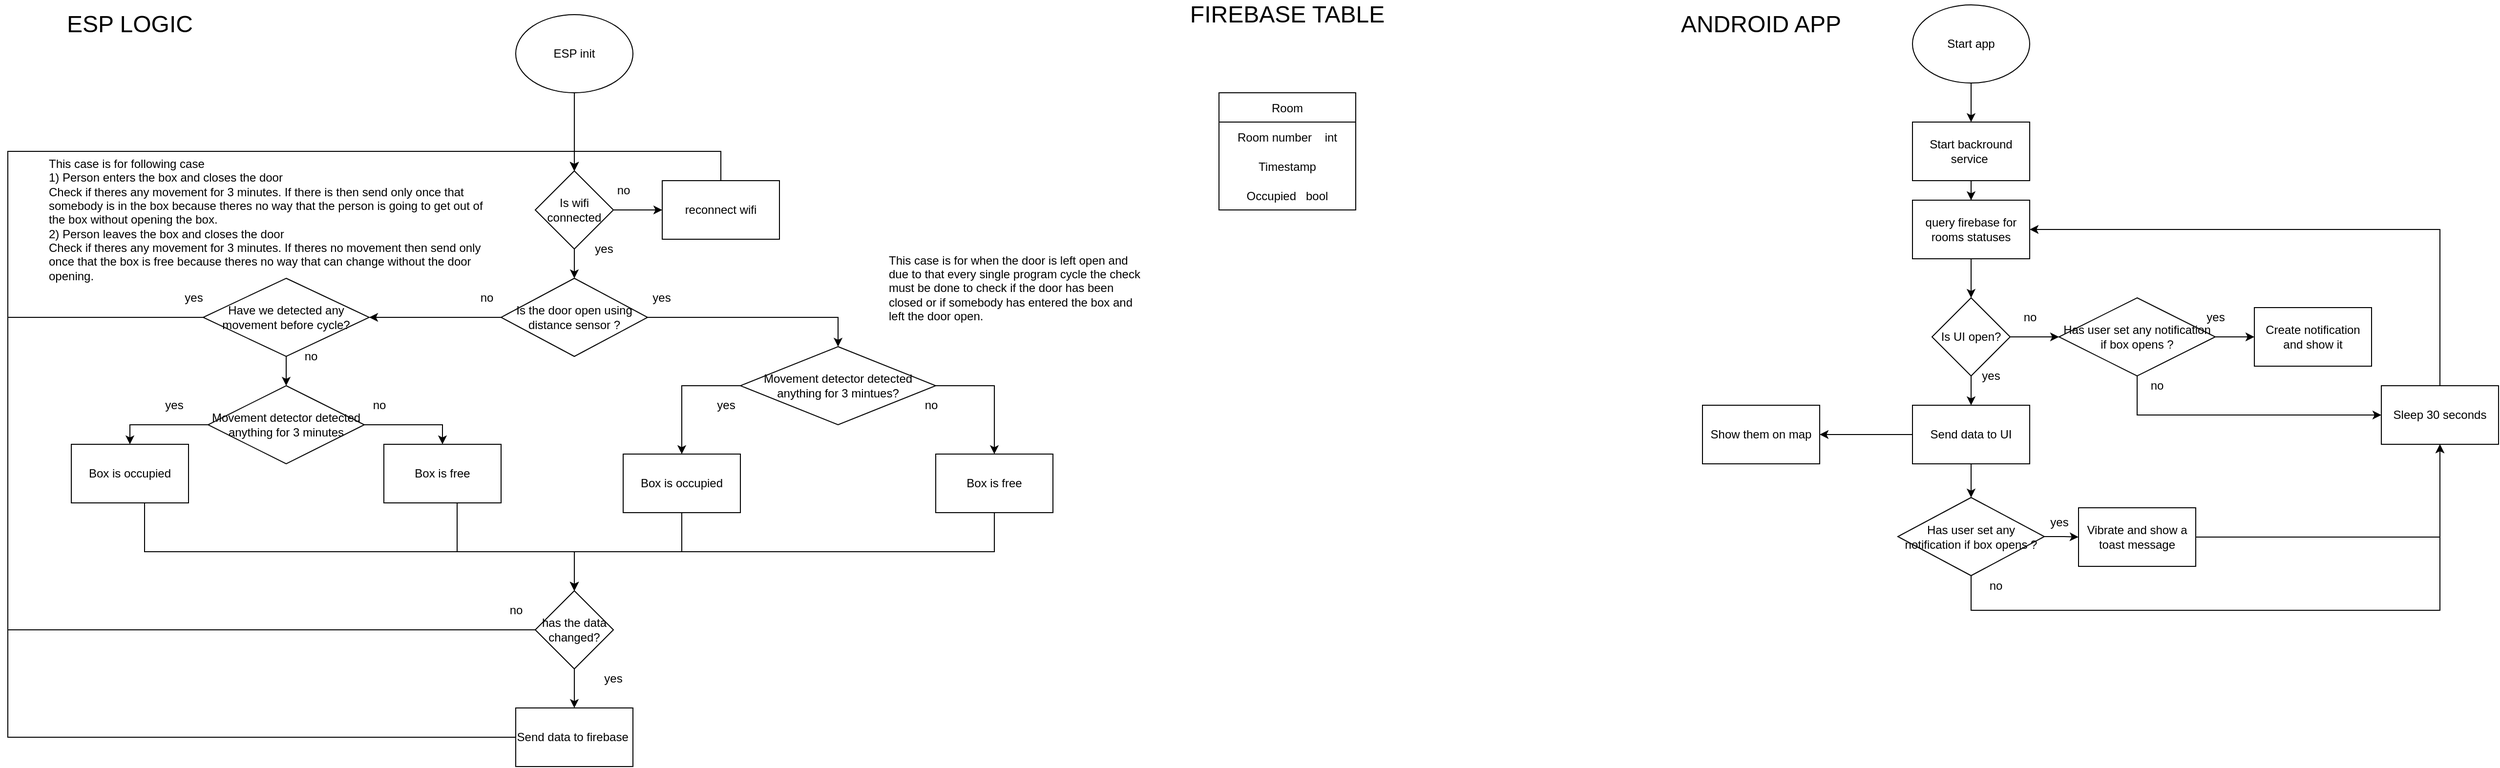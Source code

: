 <mxfile version="14.9.6" type="device"><diagram id="hshW5aSNoM2-Y4vCrM-s" name="Page-1"><mxGraphModel dx="2378" dy="1151" grid="1" gridSize="10" guides="1" tooltips="1" connect="1" arrows="1" fold="1" page="1" pageScale="1" pageWidth="827" pageHeight="1169" math="0" shadow="0"><root><mxCell id="0"/><mxCell id="1" parent="0"/><mxCell id="cMNWg83JMTc-D2krEkZH-4" style="edgeStyle=orthogonalEdgeStyle;rounded=0;orthogonalLoop=1;jettySize=auto;html=1;entryX=0.5;entryY=0;entryDx=0;entryDy=0;" parent="1" source="cMNWg83JMTc-D2krEkZH-1" target="cMNWg83JMTc-D2krEkZH-3" edge="1"><mxGeometry relative="1" as="geometry"/></mxCell><mxCell id="cMNWg83JMTc-D2krEkZH-1" value="ESP init" style="ellipse;whiteSpace=wrap;html=1;" parent="1" vertex="1"><mxGeometry x="250" y="50" width="120" height="80" as="geometry"/></mxCell><mxCell id="cMNWg83JMTc-D2krEkZH-7" style="edgeStyle=orthogonalEdgeStyle;rounded=0;orthogonalLoop=1;jettySize=auto;html=1;entryX=0;entryY=0.5;entryDx=0;entryDy=0;" parent="1" source="cMNWg83JMTc-D2krEkZH-3" target="cMNWg83JMTc-D2krEkZH-5" edge="1"><mxGeometry relative="1" as="geometry"/></mxCell><mxCell id="cMNWg83JMTc-D2krEkZH-20" style="edgeStyle=orthogonalEdgeStyle;rounded=0;orthogonalLoop=1;jettySize=auto;html=1;entryX=0.5;entryY=0;entryDx=0;entryDy=0;" parent="1" source="cMNWg83JMTc-D2krEkZH-3" target="cMNWg83JMTc-D2krEkZH-15" edge="1"><mxGeometry relative="1" as="geometry"/></mxCell><mxCell id="cMNWg83JMTc-D2krEkZH-3" value="Is wifi connected" style="rhombus;whiteSpace=wrap;html=1;" parent="1" vertex="1"><mxGeometry x="270" y="210" width="80" height="80" as="geometry"/></mxCell><mxCell id="cMNWg83JMTc-D2krEkZH-8" style="edgeStyle=orthogonalEdgeStyle;rounded=0;orthogonalLoop=1;jettySize=auto;html=1;entryX=0.5;entryY=0;entryDx=0;entryDy=0;" parent="1" source="cMNWg83JMTc-D2krEkZH-5" target="cMNWg83JMTc-D2krEkZH-3" edge="1"><mxGeometry relative="1" as="geometry"><Array as="points"><mxPoint x="460" y="190"/><mxPoint x="310" y="190"/></Array></mxGeometry></mxCell><mxCell id="cMNWg83JMTc-D2krEkZH-5" value="reconnect wifi" style="rounded=0;whiteSpace=wrap;html=1;" parent="1" vertex="1"><mxGeometry x="400" y="220" width="120" height="60" as="geometry"/></mxCell><mxCell id="cMNWg83JMTc-D2krEkZH-9" value="no" style="text;html=1;align=center;verticalAlign=middle;resizable=0;points=[];autosize=1;strokeColor=none;fillColor=none;" parent="1" vertex="1"><mxGeometry x="345" y="220" width="30" height="20" as="geometry"/></mxCell><mxCell id="cMNWg83JMTc-D2krEkZH-39" style="edgeStyle=orthogonalEdgeStyle;rounded=0;orthogonalLoop=1;jettySize=auto;html=1;entryX=0.5;entryY=0;entryDx=0;entryDy=0;" parent="1" source="cMNWg83JMTc-D2krEkZH-10" target="cMNWg83JMTc-D2krEkZH-37" edge="1"><mxGeometry relative="1" as="geometry"/></mxCell><mxCell id="cMNWg83JMTc-D2krEkZH-40" style="edgeStyle=orthogonalEdgeStyle;rounded=0;orthogonalLoop=1;jettySize=auto;html=1;entryX=0.5;entryY=0;entryDx=0;entryDy=0;" parent="1" source="cMNWg83JMTc-D2krEkZH-10" target="cMNWg83JMTc-D2krEkZH-38" edge="1"><mxGeometry relative="1" as="geometry"/></mxCell><mxCell id="cMNWg83JMTc-D2krEkZH-10" value="Movement detector detected anything for 3 minutes" style="rhombus;whiteSpace=wrap;html=1;" parent="1" vertex="1"><mxGeometry x="-65" y="430" width="160" height="80" as="geometry"/></mxCell><mxCell id="cMNWg83JMTc-D2krEkZH-13" value="yes" style="text;html=1;align=center;verticalAlign=middle;resizable=0;points=[];autosize=1;strokeColor=none;fillColor=none;" parent="1" vertex="1"><mxGeometry x="450" y="440" width="30" height="20" as="geometry"/></mxCell><mxCell id="cMNWg83JMTc-D2krEkZH-14" value="no" style="text;html=1;align=center;verticalAlign=middle;resizable=0;points=[];autosize=1;strokeColor=none;fillColor=none;" parent="1" vertex="1"><mxGeometry x="660" y="440" width="30" height="20" as="geometry"/></mxCell><mxCell id="cMNWg83JMTc-D2krEkZH-25" style="edgeStyle=orthogonalEdgeStyle;rounded=0;orthogonalLoop=1;jettySize=auto;html=1;entryX=0.5;entryY=0;entryDx=0;entryDy=0;" parent="1" source="cMNWg83JMTc-D2krEkZH-15" target="cMNWg83JMTc-D2krEkZH-22" edge="1"><mxGeometry relative="1" as="geometry"/></mxCell><mxCell id="cMNWg83JMTc-D2krEkZH-75" style="edgeStyle=orthogonalEdgeStyle;rounded=0;orthogonalLoop=1;jettySize=auto;html=1;entryX=1;entryY=0.5;entryDx=0;entryDy=0;" parent="1" source="cMNWg83JMTc-D2krEkZH-15" target="cMNWg83JMTc-D2krEkZH-74" edge="1"><mxGeometry relative="1" as="geometry"/></mxCell><mxCell id="cMNWg83JMTc-D2krEkZH-15" value="Is the door open using distance sensor ?" style="rhombus;whiteSpace=wrap;html=1;" parent="1" vertex="1"><mxGeometry x="235" y="320" width="150" height="80" as="geometry"/></mxCell><mxCell id="cMNWg83JMTc-D2krEkZH-31" style="edgeStyle=orthogonalEdgeStyle;rounded=0;orthogonalLoop=1;jettySize=auto;html=1;entryX=0.5;entryY=0;entryDx=0;entryDy=0;exitX=0;exitY=0.5;exitDx=0;exitDy=0;" parent="1" source="cMNWg83JMTc-D2krEkZH-22" target="cMNWg83JMTc-D2krEkZH-29" edge="1"><mxGeometry relative="1" as="geometry"/></mxCell><mxCell id="cMNWg83JMTc-D2krEkZH-33" style="edgeStyle=orthogonalEdgeStyle;rounded=0;orthogonalLoop=1;jettySize=auto;html=1;entryX=0.5;entryY=0;entryDx=0;entryDy=0;exitX=1;exitY=0.5;exitDx=0;exitDy=0;" parent="1" source="cMNWg83JMTc-D2krEkZH-22" target="cMNWg83JMTc-D2krEkZH-28" edge="1"><mxGeometry relative="1" as="geometry"/></mxCell><mxCell id="cMNWg83JMTc-D2krEkZH-22" value="Movement detector detected anything for 3 mintues?" style="rhombus;whiteSpace=wrap;html=1;" parent="1" vertex="1"><mxGeometry x="480" y="390" width="200" height="80" as="geometry"/></mxCell><mxCell id="cMNWg83JMTc-D2krEkZH-26" value="yes" style="text;html=1;align=center;verticalAlign=middle;resizable=0;points=[];autosize=1;strokeColor=none;fillColor=none;" parent="1" vertex="1"><mxGeometry x="384" y="330" width="30" height="20" as="geometry"/></mxCell><mxCell id="cMNWg83JMTc-D2krEkZH-62" style="edgeStyle=orthogonalEdgeStyle;rounded=0;orthogonalLoop=1;jettySize=auto;html=1;entryX=0.5;entryY=0;entryDx=0;entryDy=0;" parent="1" source="cMNWg83JMTc-D2krEkZH-27" target="cMNWg83JMTc-D2krEkZH-3" edge="1"><mxGeometry relative="1" as="geometry"><Array as="points"><mxPoint x="-270" y="790"/><mxPoint x="-270" y="190"/><mxPoint x="310" y="190"/></Array></mxGeometry></mxCell><mxCell id="cMNWg83JMTc-D2krEkZH-27" value="Send data to firebase&amp;nbsp;" style="rounded=0;whiteSpace=wrap;html=1;" parent="1" vertex="1"><mxGeometry x="250" y="760" width="120" height="60" as="geometry"/></mxCell><mxCell id="cMNWg83JMTc-D2krEkZH-57" style="edgeStyle=orthogonalEdgeStyle;rounded=0;orthogonalLoop=1;jettySize=auto;html=1;entryX=0.5;entryY=0;entryDx=0;entryDy=0;" parent="1" source="cMNWg83JMTc-D2krEkZH-28" target="cMNWg83JMTc-D2krEkZH-42" edge="1"><mxGeometry relative="1" as="geometry"><Array as="points"><mxPoint x="740" y="600"/><mxPoint x="310" y="600"/></Array></mxGeometry></mxCell><mxCell id="cMNWg83JMTc-D2krEkZH-28" value="Box is free" style="rounded=0;whiteSpace=wrap;html=1;" parent="1" vertex="1"><mxGeometry x="680" y="500" width="120" height="60" as="geometry"/></mxCell><mxCell id="cMNWg83JMTc-D2krEkZH-56" style="edgeStyle=orthogonalEdgeStyle;rounded=0;orthogonalLoop=1;jettySize=auto;html=1;entryX=0.5;entryY=0;entryDx=0;entryDy=0;" parent="1" source="cMNWg83JMTc-D2krEkZH-29" target="cMNWg83JMTc-D2krEkZH-42" edge="1"><mxGeometry relative="1" as="geometry"><Array as="points"><mxPoint x="420" y="600"/><mxPoint x="310" y="600"/></Array></mxGeometry></mxCell><mxCell id="cMNWg83JMTc-D2krEkZH-29" value="Box is occupied" style="rounded=0;whiteSpace=wrap;html=1;" parent="1" vertex="1"><mxGeometry x="360" y="500" width="120" height="60" as="geometry"/></mxCell><mxCell id="cMNWg83JMTc-D2krEkZH-55" style="edgeStyle=orthogonalEdgeStyle;rounded=0;orthogonalLoop=1;jettySize=auto;html=1;entryX=0.5;entryY=0;entryDx=0;entryDy=0;" parent="1" source="cMNWg83JMTc-D2krEkZH-37" target="cMNWg83JMTc-D2krEkZH-42" edge="1"><mxGeometry relative="1" as="geometry"><Array as="points"><mxPoint x="190" y="600"/><mxPoint x="310" y="600"/></Array></mxGeometry></mxCell><mxCell id="cMNWg83JMTc-D2krEkZH-37" value="Box is free" style="rounded=0;whiteSpace=wrap;html=1;" parent="1" vertex="1"><mxGeometry x="115" y="490" width="120" height="60" as="geometry"/></mxCell><mxCell id="cMNWg83JMTc-D2krEkZH-54" style="edgeStyle=orthogonalEdgeStyle;rounded=0;orthogonalLoop=1;jettySize=auto;html=1;entryX=0.5;entryY=0;entryDx=0;entryDy=0;" parent="1" source="cMNWg83JMTc-D2krEkZH-38" target="cMNWg83JMTc-D2krEkZH-42" edge="1"><mxGeometry relative="1" as="geometry"><Array as="points"><mxPoint x="-130" y="600"/><mxPoint x="310" y="600"/></Array></mxGeometry></mxCell><mxCell id="cMNWg83JMTc-D2krEkZH-38" value="Box is occupied" style="rounded=0;whiteSpace=wrap;html=1;" parent="1" vertex="1"><mxGeometry x="-205" y="490" width="120" height="60" as="geometry"/></mxCell><mxCell id="cMNWg83JMTc-D2krEkZH-51" style="edgeStyle=orthogonalEdgeStyle;rounded=0;orthogonalLoop=1;jettySize=auto;html=1;entryX=0.5;entryY=0;entryDx=0;entryDy=0;" parent="1" source="cMNWg83JMTc-D2krEkZH-42" target="cMNWg83JMTc-D2krEkZH-27" edge="1"><mxGeometry relative="1" as="geometry"/></mxCell><mxCell id="cMNWg83JMTc-D2krEkZH-59" style="edgeStyle=orthogonalEdgeStyle;rounded=0;orthogonalLoop=1;jettySize=auto;html=1;entryX=0.5;entryY=0;entryDx=0;entryDy=0;" parent="1" source="cMNWg83JMTc-D2krEkZH-42" target="cMNWg83JMTc-D2krEkZH-3" edge="1"><mxGeometry relative="1" as="geometry"><Array as="points"><mxPoint x="-270" y="680"/><mxPoint x="-270" y="190"/><mxPoint x="310" y="190"/></Array></mxGeometry></mxCell><mxCell id="cMNWg83JMTc-D2krEkZH-42" value="has the data changed?" style="rhombus;whiteSpace=wrap;html=1;" parent="1" vertex="1"><mxGeometry x="270" y="640" width="80" height="80" as="geometry"/></mxCell><mxCell id="cMNWg83JMTc-D2krEkZH-46" value="yes" style="text;html=1;strokeColor=none;fillColor=none;align=center;verticalAlign=middle;whiteSpace=wrap;rounded=0;" parent="1" vertex="1"><mxGeometry x="330" y="720" width="40" height="20" as="geometry"/></mxCell><mxCell id="cMNWg83JMTc-D2krEkZH-58" value="no" style="text;html=1;align=center;verticalAlign=middle;resizable=0;points=[];autosize=1;strokeColor=none;fillColor=none;" parent="1" vertex="1"><mxGeometry x="235" y="650" width="30" height="20" as="geometry"/></mxCell><mxCell id="cMNWg83JMTc-D2krEkZH-60" value="yes" style="text;html=1;align=center;verticalAlign=middle;resizable=0;points=[];autosize=1;strokeColor=none;fillColor=none;" parent="1" vertex="1"><mxGeometry x="325" y="280" width="30" height="20" as="geometry"/></mxCell><mxCell id="cMNWg83JMTc-D2krEkZH-61" value="no" style="text;html=1;align=center;verticalAlign=middle;resizable=0;points=[];autosize=1;strokeColor=none;fillColor=none;" parent="1" vertex="1"><mxGeometry x="205" y="330" width="30" height="20" as="geometry"/></mxCell><mxCell id="cMNWg83JMTc-D2krEkZH-63" value="Room" style="swimlane;fontStyle=0;childLayout=stackLayout;horizontal=1;startSize=30;horizontalStack=0;resizeParent=1;resizeParentMax=0;resizeLast=0;collapsible=1;marginBottom=0;" parent="1" vertex="1"><mxGeometry x="970" y="130" width="140" height="120" as="geometry"/></mxCell><mxCell id="cMNWg83JMTc-D2krEkZH-64" value="Room number    int" style="text;strokeColor=none;fillColor=none;align=center;verticalAlign=middle;spacingLeft=4;spacingRight=4;overflow=hidden;points=[[0,0.5],[1,0.5]];portConstraint=eastwest;rotatable=0;" parent="cMNWg83JMTc-D2krEkZH-63" vertex="1"><mxGeometry y="30" width="140" height="30" as="geometry"/></mxCell><mxCell id="cMNWg83JMTc-D2krEkZH-66" value="Timestamp" style="text;strokeColor=none;fillColor=none;align=center;verticalAlign=middle;spacingLeft=4;spacingRight=4;overflow=hidden;points=[[0,0.5],[1,0.5]];portConstraint=eastwest;rotatable=0;" parent="cMNWg83JMTc-D2krEkZH-63" vertex="1"><mxGeometry y="60" width="140" height="30" as="geometry"/></mxCell><mxCell id="cMNWg83JMTc-D2krEkZH-65" value="Occupied   bool" style="text;strokeColor=none;fillColor=none;align=center;verticalAlign=middle;spacingLeft=4;spacingRight=4;overflow=hidden;points=[[0,0.5],[1,0.5]];portConstraint=eastwest;rotatable=0;" parent="cMNWg83JMTc-D2krEkZH-63" vertex="1"><mxGeometry y="90" width="140" height="30" as="geometry"/></mxCell><mxCell id="cMNWg83JMTc-D2krEkZH-67" value="&lt;font style=&quot;font-size: 24px&quot;&gt;ESP LOGIC&lt;/font&gt;" style="text;html=1;strokeColor=none;fillColor=none;align=center;verticalAlign=middle;whiteSpace=wrap;rounded=0;" parent="1" vertex="1"><mxGeometry x="-230" y="50" width="170" height="20" as="geometry"/></mxCell><mxCell id="cMNWg83JMTc-D2krEkZH-68" value="&lt;font style=&quot;font-size: 24px&quot;&gt;FIREBASE TABLE&lt;/font&gt;" style="text;html=1;strokeColor=none;fillColor=none;align=center;verticalAlign=middle;whiteSpace=wrap;rounded=0;" parent="1" vertex="1"><mxGeometry x="920" y="40" width="240" height="20" as="geometry"/></mxCell><mxCell id="cMNWg83JMTc-D2krEkZH-69" value="&lt;font style=&quot;font-size: 24px&quot;&gt;ANDROID APP&lt;/font&gt;" style="text;html=1;strokeColor=none;fillColor=none;align=center;verticalAlign=middle;whiteSpace=wrap;rounded=0;" parent="1" vertex="1"><mxGeometry x="1410" y="50" width="230" height="20" as="geometry"/></mxCell><mxCell id="cMNWg83JMTc-D2krEkZH-92" style="edgeStyle=orthogonalEdgeStyle;rounded=0;orthogonalLoop=1;jettySize=auto;html=1;entryX=0.5;entryY=0;entryDx=0;entryDy=0;" parent="1" source="cMNWg83JMTc-D2krEkZH-70" target="cMNWg83JMTc-D2krEkZH-88" edge="1"><mxGeometry relative="1" as="geometry"/></mxCell><mxCell id="cMNWg83JMTc-D2krEkZH-70" value="Start app" style="ellipse;whiteSpace=wrap;html=1;align=center;" parent="1" vertex="1"><mxGeometry x="1680" y="40" width="120" height="80" as="geometry"/></mxCell><mxCell id="cMNWg83JMTc-D2krEkZH-100" style="edgeStyle=orthogonalEdgeStyle;rounded=0;orthogonalLoop=1;jettySize=auto;html=1;entryX=0.5;entryY=0;entryDx=0;entryDy=0;" parent="1" source="cMNWg83JMTc-D2krEkZH-71" target="cMNWg83JMTc-D2krEkZH-99" edge="1"><mxGeometry relative="1" as="geometry"/></mxCell><mxCell id="cMNWg83JMTc-D2krEkZH-71" value="query firebase for rooms statuses" style="rounded=0;whiteSpace=wrap;html=1;align=center;" parent="1" vertex="1"><mxGeometry x="1680" y="240" width="120" height="60" as="geometry"/></mxCell><mxCell id="cMNWg83JMTc-D2krEkZH-76" style="edgeStyle=orthogonalEdgeStyle;rounded=0;orthogonalLoop=1;jettySize=auto;html=1;entryX=0.5;entryY=0;entryDx=0;entryDy=0;" parent="1" source="cMNWg83JMTc-D2krEkZH-74" target="cMNWg83JMTc-D2krEkZH-10" edge="1"><mxGeometry relative="1" as="geometry"/></mxCell><mxCell id="cMNWg83JMTc-D2krEkZH-81" style="edgeStyle=orthogonalEdgeStyle;rounded=0;orthogonalLoop=1;jettySize=auto;html=1;entryX=0.5;entryY=0;entryDx=0;entryDy=0;" parent="1" source="cMNWg83JMTc-D2krEkZH-74" target="cMNWg83JMTc-D2krEkZH-3" edge="1"><mxGeometry relative="1" as="geometry"><Array as="points"><mxPoint x="-270" y="360"/><mxPoint x="-270" y="190"/><mxPoint x="310" y="190"/></Array></mxGeometry></mxCell><mxCell id="cMNWg83JMTc-D2krEkZH-74" value="Have we detected any movement before cycle?" style="rhombus;whiteSpace=wrap;html=1;align=center;" parent="1" vertex="1"><mxGeometry x="-70" y="320" width="170" height="80" as="geometry"/></mxCell><mxCell id="cMNWg83JMTc-D2krEkZH-77" value="yes" style="text;html=1;align=center;verticalAlign=middle;resizable=0;points=[];autosize=1;strokeColor=none;fillColor=none;" parent="1" vertex="1"><mxGeometry x="-115" y="440" width="30" height="20" as="geometry"/></mxCell><mxCell id="cMNWg83JMTc-D2krEkZH-78" value="no" style="text;html=1;align=center;verticalAlign=middle;resizable=0;points=[];autosize=1;strokeColor=none;fillColor=none;" parent="1" vertex="1"><mxGeometry x="95" y="440" width="30" height="20" as="geometry"/></mxCell><mxCell id="cMNWg83JMTc-D2krEkZH-79" value="no" style="text;html=1;align=center;verticalAlign=middle;resizable=0;points=[];autosize=1;strokeColor=none;fillColor=none;" parent="1" vertex="1"><mxGeometry x="25" y="390" width="30" height="20" as="geometry"/></mxCell><mxCell id="cMNWg83JMTc-D2krEkZH-80" value="yes" style="text;html=1;align=center;verticalAlign=middle;resizable=0;points=[];autosize=1;strokeColor=none;fillColor=none;" parent="1" vertex="1"><mxGeometry x="-95" y="330" width="30" height="20" as="geometry"/></mxCell><mxCell id="cMNWg83JMTc-D2krEkZH-82" value="This case is for following case&lt;br&gt;1) Person enters the box and closes the door&lt;br&gt;Check if theres any movement for 3 minutes. If there is then send only once that somebody is in the box because theres no way that the person is going to get out of the box without opening the box.&amp;nbsp;&lt;br&gt;2) Person leaves the box and closes the door&lt;br&gt;Check if theres any movement for 3 minutes. If theres no movement then send only once that the box is free because theres no way that can change without the door opening.&amp;nbsp;" style="text;html=1;strokeColor=none;fillColor=none;align=left;verticalAlign=middle;whiteSpace=wrap;rounded=0;" parent="1" vertex="1"><mxGeometry x="-230" y="190" width="460" height="140" as="geometry"/></mxCell><mxCell id="cMNWg83JMTc-D2krEkZH-83" value="This case is for when the door is left open and due to that every single program cycle the check must be done to check if the door has been closed or if somebody has entered the box and left the door open.&amp;nbsp;" style="text;html=1;strokeColor=none;fillColor=none;align=left;verticalAlign=middle;whiteSpace=wrap;rounded=0;" parent="1" vertex="1"><mxGeometry x="630" y="280" width="270" height="100" as="geometry"/></mxCell><mxCell id="cMNWg83JMTc-D2krEkZH-85" value="Show them on map" style="rounded=0;whiteSpace=wrap;html=1;align=center;" parent="1" vertex="1"><mxGeometry x="1465" y="450" width="120" height="60" as="geometry"/></mxCell><mxCell id="cMNWg83JMTc-D2krEkZH-126" style="edgeStyle=orthogonalEdgeStyle;rounded=0;orthogonalLoop=1;jettySize=auto;html=1;entryX=0.5;entryY=0;entryDx=0;entryDy=0;" parent="1" source="cMNWg83JMTc-D2krEkZH-88" target="cMNWg83JMTc-D2krEkZH-71" edge="1"><mxGeometry relative="1" as="geometry"/></mxCell><mxCell id="cMNWg83JMTc-D2krEkZH-88" value="Start backround service&amp;nbsp;" style="rounded=0;whiteSpace=wrap;html=1;align=center;" parent="1" vertex="1"><mxGeometry x="1680" y="160" width="120" height="60" as="geometry"/></mxCell><mxCell id="cMNWg83JMTc-D2krEkZH-103" style="edgeStyle=orthogonalEdgeStyle;rounded=0;orthogonalLoop=1;jettySize=auto;html=1;" parent="1" source="cMNWg83JMTc-D2krEkZH-94" target="cMNWg83JMTc-D2krEkZH-102" edge="1"><mxGeometry relative="1" as="geometry"/></mxCell><mxCell id="cMNWg83JMTc-D2krEkZH-128" style="edgeStyle=orthogonalEdgeStyle;rounded=0;orthogonalLoop=1;jettySize=auto;html=1;entryX=1;entryY=0.5;entryDx=0;entryDy=0;" parent="1" source="cMNWg83JMTc-D2krEkZH-94" target="cMNWg83JMTc-D2krEkZH-85" edge="1"><mxGeometry relative="1" as="geometry"/></mxCell><mxCell id="cMNWg83JMTc-D2krEkZH-94" value="Send data to UI" style="rounded=0;whiteSpace=wrap;html=1;align=center;" parent="1" vertex="1"><mxGeometry x="1680" y="450" width="120" height="60" as="geometry"/></mxCell><mxCell id="cMNWg83JMTc-D2krEkZH-119" style="edgeStyle=orthogonalEdgeStyle;rounded=0;orthogonalLoop=1;jettySize=auto;html=1;entryX=1;entryY=0.5;entryDx=0;entryDy=0;" parent="1" source="cMNWg83JMTc-D2krEkZH-96" target="cMNWg83JMTc-D2krEkZH-71" edge="1"><mxGeometry relative="1" as="geometry"><Array as="points"><mxPoint x="2220" y="270"/></Array></mxGeometry></mxCell><mxCell id="cMNWg83JMTc-D2krEkZH-96" value="Sleep 30 seconds" style="rounded=0;whiteSpace=wrap;html=1;align=center;" parent="1" vertex="1"><mxGeometry x="2160" y="430" width="120" height="60" as="geometry"/></mxCell><mxCell id="cMNWg83JMTc-D2krEkZH-101" style="edgeStyle=orthogonalEdgeStyle;rounded=0;orthogonalLoop=1;jettySize=auto;html=1;entryX=0.5;entryY=0;entryDx=0;entryDy=0;" parent="1" source="cMNWg83JMTc-D2krEkZH-99" target="cMNWg83JMTc-D2krEkZH-94" edge="1"><mxGeometry relative="1" as="geometry"/></mxCell><mxCell id="cMNWg83JMTc-D2krEkZH-113" style="edgeStyle=orthogonalEdgeStyle;rounded=0;orthogonalLoop=1;jettySize=auto;html=1;entryX=0;entryY=0.5;entryDx=0;entryDy=0;" parent="1" source="cMNWg83JMTc-D2krEkZH-99" target="cMNWg83JMTc-D2krEkZH-112" edge="1"><mxGeometry relative="1" as="geometry"/></mxCell><mxCell id="cMNWg83JMTc-D2krEkZH-99" value="Is UI open?" style="rhombus;whiteSpace=wrap;html=1;align=center;" parent="1" vertex="1"><mxGeometry x="1700" y="340" width="80" height="80" as="geometry"/></mxCell><mxCell id="cMNWg83JMTc-D2krEkZH-116" style="edgeStyle=orthogonalEdgeStyle;rounded=0;orthogonalLoop=1;jettySize=auto;html=1;entryX=0;entryY=0.5;entryDx=0;entryDy=0;" parent="1" source="cMNWg83JMTc-D2krEkZH-102" target="cMNWg83JMTc-D2krEkZH-106" edge="1"><mxGeometry relative="1" as="geometry"/></mxCell><mxCell id="cMNWg83JMTc-D2krEkZH-117" style="edgeStyle=orthogonalEdgeStyle;rounded=0;orthogonalLoop=1;jettySize=auto;html=1;entryX=0.5;entryY=1;entryDx=0;entryDy=0;" parent="1" source="cMNWg83JMTc-D2krEkZH-102" target="cMNWg83JMTc-D2krEkZH-96" edge="1"><mxGeometry relative="1" as="geometry"><Array as="points"><mxPoint x="1740" y="660"/><mxPoint x="2220" y="660"/></Array></mxGeometry></mxCell><mxCell id="cMNWg83JMTc-D2krEkZH-102" value="Has user set any notification if box opens ?" style="rhombus;whiteSpace=wrap;html=1;align=center;" parent="1" vertex="1"><mxGeometry x="1665" y="544.5" width="150" height="80" as="geometry"/></mxCell><mxCell id="cMNWg83JMTc-D2krEkZH-104" value="no" style="text;html=1;align=center;verticalAlign=middle;resizable=0;points=[];autosize=1;strokeColor=none;fillColor=none;" parent="1" vertex="1"><mxGeometry x="1750" y="624.5" width="30" height="20" as="geometry"/></mxCell><mxCell id="cMNWg83JMTc-D2krEkZH-105" value="yes" style="text;html=1;align=center;verticalAlign=middle;resizable=0;points=[];autosize=1;strokeColor=none;fillColor=none;" parent="1" vertex="1"><mxGeometry x="1815" y="560" width="30" height="20" as="geometry"/></mxCell><mxCell id="cMNWg83JMTc-D2krEkZH-118" style="edgeStyle=orthogonalEdgeStyle;rounded=0;orthogonalLoop=1;jettySize=auto;html=1;entryX=0.5;entryY=1;entryDx=0;entryDy=0;" parent="1" source="cMNWg83JMTc-D2krEkZH-106" target="cMNWg83JMTc-D2krEkZH-96" edge="1"><mxGeometry relative="1" as="geometry"/></mxCell><mxCell id="cMNWg83JMTc-D2krEkZH-106" value="Vibrate and show a toast message" style="rounded=0;whiteSpace=wrap;html=1;align=center;" parent="1" vertex="1"><mxGeometry x="1850" y="555" width="120" height="60" as="geometry"/></mxCell><mxCell id="cMNWg83JMTc-D2krEkZH-110" value="yes" style="text;html=1;align=center;verticalAlign=middle;resizable=0;points=[];autosize=1;strokeColor=none;fillColor=none;" parent="1" vertex="1"><mxGeometry x="1745" y="410" width="30" height="20" as="geometry"/></mxCell><mxCell id="cMNWg83JMTc-D2krEkZH-111" value="no" style="text;html=1;align=center;verticalAlign=middle;resizable=0;points=[];autosize=1;strokeColor=none;fillColor=none;" parent="1" vertex="1"><mxGeometry x="1785" y="350" width="30" height="20" as="geometry"/></mxCell><mxCell id="cMNWg83JMTc-D2krEkZH-123" style="edgeStyle=orthogonalEdgeStyle;rounded=0;orthogonalLoop=1;jettySize=auto;html=1;entryX=0;entryY=0.5;entryDx=0;entryDy=0;" parent="1" source="cMNWg83JMTc-D2krEkZH-112" target="cMNWg83JMTc-D2krEkZH-96" edge="1"><mxGeometry relative="1" as="geometry"><Array as="points"><mxPoint x="1910" y="460"/></Array></mxGeometry></mxCell><mxCell id="cMNWg83JMTc-D2krEkZH-125" style="edgeStyle=orthogonalEdgeStyle;rounded=0;orthogonalLoop=1;jettySize=auto;html=1;entryX=0;entryY=0.5;entryDx=0;entryDy=0;" parent="1" source="cMNWg83JMTc-D2krEkZH-112" target="cMNWg83JMTc-D2krEkZH-124" edge="1"><mxGeometry relative="1" as="geometry"/></mxCell><mxCell id="cMNWg83JMTc-D2krEkZH-112" value="&lt;span&gt;Has user set any notification if box opens ?&lt;/span&gt;" style="rhombus;whiteSpace=wrap;html=1;align=center;" parent="1" vertex="1"><mxGeometry x="1830" y="340" width="160" height="80" as="geometry"/></mxCell><mxCell id="cMNWg83JMTc-D2krEkZH-120" value="yes" style="text;html=1;align=center;verticalAlign=middle;resizable=0;points=[];autosize=1;strokeColor=none;fillColor=none;" parent="1" vertex="1"><mxGeometry x="1975" y="350" width="30" height="20" as="geometry"/></mxCell><mxCell id="cMNWg83JMTc-D2krEkZH-121" value="no" style="text;html=1;align=center;verticalAlign=middle;resizable=0;points=[];autosize=1;strokeColor=none;fillColor=none;" parent="1" vertex="1"><mxGeometry x="1915" y="420" width="30" height="20" as="geometry"/></mxCell><mxCell id="cMNWg83JMTc-D2krEkZH-124" value="Create notification and show it" style="whiteSpace=wrap;html=1;align=center;" parent="1" vertex="1"><mxGeometry x="2030" y="350" width="120" height="60" as="geometry"/></mxCell></root></mxGraphModel></diagram></mxfile>
